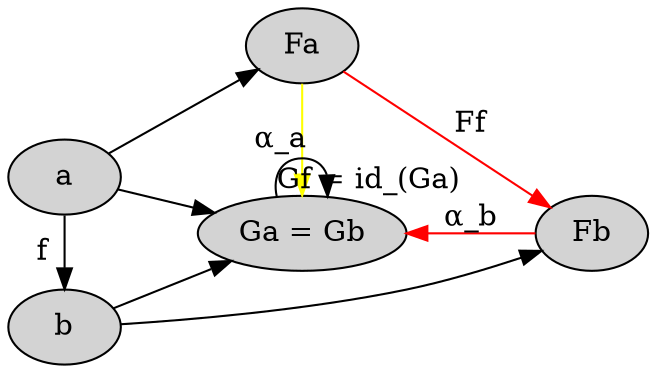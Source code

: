 digraph {
  node [style="filled" color="black" fillcolor="lightgray"]

  rankdir=LR
  { rank=same a b }
  { rank=same Fa GaGb }

  a [label="a"]
  b [label="b"]
  Fa [label="Fa"]
  Fb [label="Fb"]
  GaGb [label="Ga = Gb"]

  a -> b [label="f"]
  a -> Fa
  b -> Fb
  a -> GaGb
  b -> GaGb
  GaGb -> GaGb [xlabel="Gf = id_(Ga)"]
  Fa -> Fb [label="Ff" color="red"]
  Fb -> GaGb [label="α_b" color="red"]
  Fa -> GaGb [label="α_a" color="yellow"]
}
